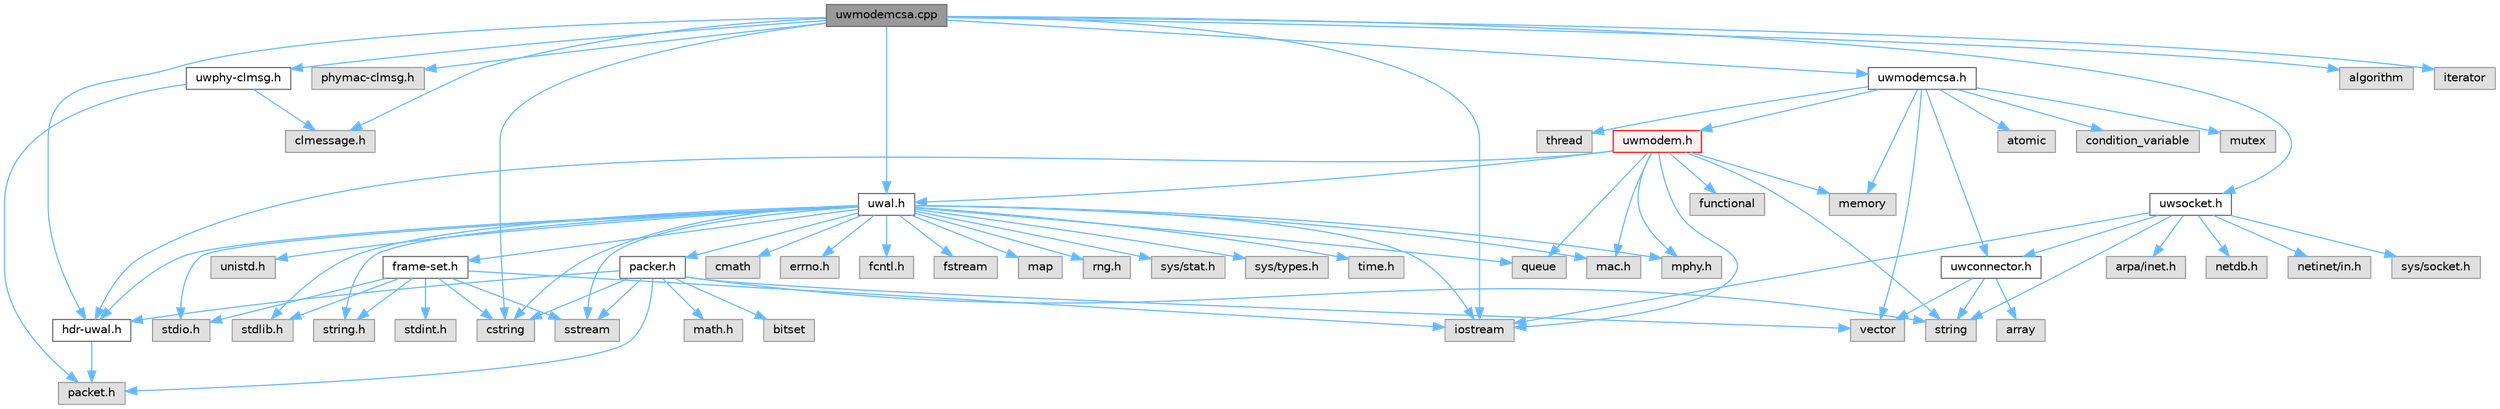 digraph "uwmodemcsa.cpp"
{
 // LATEX_PDF_SIZE
  bgcolor="transparent";
  edge [fontname=Helvetica,fontsize=10,labelfontname=Helvetica,labelfontsize=10];
  node [fontname=Helvetica,fontsize=10,shape=box,height=0.2,width=0.4];
  Node1 [id="Node000001",label="uwmodemcsa.cpp",height=0.2,width=0.4,color="gray40", fillcolor="grey60", style="filled", fontcolor="black",tooltip=" "];
  Node1 -> Node2 [id="edge1_Node000001_Node000002",color="steelblue1",style="solid",tooltip=" "];
  Node2 [id="Node000002",label="clmessage.h",height=0.2,width=0.4,color="grey60", fillcolor="#E0E0E0", style="filled",tooltip=" "];
  Node1 -> Node3 [id="edge2_Node000001_Node000003",color="steelblue1",style="solid",tooltip=" "];
  Node3 [id="Node000003",label="hdr-uwal.h",height=0.2,width=0.4,color="grey40", fillcolor="white", style="filled",URL="$hdr-uwal_8h.html",tooltip="Header of the class providing the Uwal header's description."];
  Node3 -> Node4 [id="edge3_Node000003_Node000004",color="steelblue1",style="solid",tooltip=" "];
  Node4 [id="Node000004",label="packet.h",height=0.2,width=0.4,color="grey60", fillcolor="#E0E0E0", style="filled",tooltip=" "];
  Node1 -> Node5 [id="edge4_Node000001_Node000005",color="steelblue1",style="solid",tooltip=" "];
  Node5 [id="Node000005",label="phymac-clmsg.h",height=0.2,width=0.4,color="grey60", fillcolor="#E0E0E0", style="filled",tooltip=" "];
  Node1 -> Node6 [id="edge5_Node000001_Node000006",color="steelblue1",style="solid",tooltip=" "];
  Node6 [id="Node000006",label="uwal.h",height=0.2,width=0.4,color="grey40", fillcolor="white", style="filled",URL="$uwal_8h.html",tooltip="Header of the main class that implements the adaptation layer between ns2/NS-Miracle and binary data ..."];
  Node6 -> Node7 [id="edge6_Node000006_Node000007",color="steelblue1",style="solid",tooltip=" "];
  Node7 [id="Node000007",label="frame-set.h",height=0.2,width=0.4,color="grey40", fillcolor="white", style="filled",URL="$frame-set_8h.html",tooltip="Header of the classes defining the frame elements (key and set) exploited by Uwal objects to reassebl..."];
  Node7 -> Node8 [id="edge7_Node000007_Node000008",color="steelblue1",style="solid",tooltip=" "];
  Node8 [id="Node000008",label="cstring",height=0.2,width=0.4,color="grey60", fillcolor="#E0E0E0", style="filled",tooltip=" "];
  Node7 -> Node9 [id="edge8_Node000007_Node000009",color="steelblue1",style="solid",tooltip=" "];
  Node9 [id="Node000009",label="iostream",height=0.2,width=0.4,color="grey60", fillcolor="#E0E0E0", style="filled",tooltip=" "];
  Node7 -> Node10 [id="edge9_Node000007_Node000010",color="steelblue1",style="solid",tooltip=" "];
  Node10 [id="Node000010",label="sstream",height=0.2,width=0.4,color="grey60", fillcolor="#E0E0E0", style="filled",tooltip=" "];
  Node7 -> Node11 [id="edge10_Node000007_Node000011",color="steelblue1",style="solid",tooltip=" "];
  Node11 [id="Node000011",label="stdio.h",height=0.2,width=0.4,color="grey60", fillcolor="#E0E0E0", style="filled",tooltip=" "];
  Node7 -> Node12 [id="edge11_Node000007_Node000012",color="steelblue1",style="solid",tooltip=" "];
  Node12 [id="Node000012",label="stdlib.h",height=0.2,width=0.4,color="grey60", fillcolor="#E0E0E0", style="filled",tooltip=" "];
  Node7 -> Node13 [id="edge12_Node000007_Node000013",color="steelblue1",style="solid",tooltip=" "];
  Node13 [id="Node000013",label="string.h",height=0.2,width=0.4,color="grey60", fillcolor="#E0E0E0", style="filled",tooltip=" "];
  Node7 -> Node14 [id="edge13_Node000007_Node000014",color="steelblue1",style="solid",tooltip=" "];
  Node14 [id="Node000014",label="stdint.h",height=0.2,width=0.4,color="grey60", fillcolor="#E0E0E0", style="filled",tooltip=" "];
  Node6 -> Node3 [id="edge14_Node000006_Node000003",color="steelblue1",style="solid",tooltip=" "];
  Node6 -> Node15 [id="edge15_Node000006_Node000015",color="steelblue1",style="solid",tooltip=" "];
  Node15 [id="Node000015",label="packer.h",height=0.2,width=0.4,color="grey40", fillcolor="white", style="filled",URL="$packer_8h.html",tooltip="Header of the class responsible to map an NS-Miracle packet into a bit stream, and vice-versa."];
  Node15 -> Node3 [id="edge16_Node000015_Node000003",color="steelblue1",style="solid",tooltip=" "];
  Node15 -> Node16 [id="edge17_Node000015_Node000016",color="steelblue1",style="solid",tooltip=" "];
  Node16 [id="Node000016",label="math.h",height=0.2,width=0.4,color="grey60", fillcolor="#E0E0E0", style="filled",tooltip=" "];
  Node15 -> Node4 [id="edge18_Node000015_Node000004",color="steelblue1",style="solid",tooltip=" "];
  Node15 -> Node17 [id="edge19_Node000015_Node000017",color="steelblue1",style="solid",tooltip=" "];
  Node17 [id="Node000017",label="bitset",height=0.2,width=0.4,color="grey60", fillcolor="#E0E0E0", style="filled",tooltip=" "];
  Node15 -> Node8 [id="edge20_Node000015_Node000008",color="steelblue1",style="solid",tooltip=" "];
  Node15 -> Node10 [id="edge21_Node000015_Node000010",color="steelblue1",style="solid",tooltip=" "];
  Node15 -> Node18 [id="edge22_Node000015_Node000018",color="steelblue1",style="solid",tooltip=" "];
  Node18 [id="Node000018",label="string",height=0.2,width=0.4,color="grey60", fillcolor="#E0E0E0", style="filled",tooltip=" "];
  Node15 -> Node19 [id="edge23_Node000015_Node000019",color="steelblue1",style="solid",tooltip=" "];
  Node19 [id="Node000019",label="vector",height=0.2,width=0.4,color="grey60", fillcolor="#E0E0E0", style="filled",tooltip=" "];
  Node6 -> Node20 [id="edge24_Node000006_Node000020",color="steelblue1",style="solid",tooltip=" "];
  Node20 [id="Node000020",label="mac.h",height=0.2,width=0.4,color="grey60", fillcolor="#E0E0E0", style="filled",tooltip=" "];
  Node6 -> Node21 [id="edge25_Node000006_Node000021",color="steelblue1",style="solid",tooltip=" "];
  Node21 [id="Node000021",label="mphy.h",height=0.2,width=0.4,color="grey60", fillcolor="#E0E0E0", style="filled",tooltip=" "];
  Node6 -> Node22 [id="edge26_Node000006_Node000022",color="steelblue1",style="solid",tooltip=" "];
  Node22 [id="Node000022",label="cmath",height=0.2,width=0.4,color="grey60", fillcolor="#E0E0E0", style="filled",tooltip=" "];
  Node6 -> Node8 [id="edge27_Node000006_Node000008",color="steelblue1",style="solid",tooltip=" "];
  Node6 -> Node23 [id="edge28_Node000006_Node000023",color="steelblue1",style="solid",tooltip=" "];
  Node23 [id="Node000023",label="errno.h",height=0.2,width=0.4,color="grey60", fillcolor="#E0E0E0", style="filled",tooltip=" "];
  Node6 -> Node24 [id="edge29_Node000006_Node000024",color="steelblue1",style="solid",tooltip=" "];
  Node24 [id="Node000024",label="fcntl.h",height=0.2,width=0.4,color="grey60", fillcolor="#E0E0E0", style="filled",tooltip=" "];
  Node6 -> Node25 [id="edge30_Node000006_Node000025",color="steelblue1",style="solid",tooltip=" "];
  Node25 [id="Node000025",label="fstream",height=0.2,width=0.4,color="grey60", fillcolor="#E0E0E0", style="filled",tooltip=" "];
  Node6 -> Node9 [id="edge31_Node000006_Node000009",color="steelblue1",style="solid",tooltip=" "];
  Node6 -> Node26 [id="edge32_Node000006_Node000026",color="steelblue1",style="solid",tooltip=" "];
  Node26 [id="Node000026",label="map",height=0.2,width=0.4,color="grey60", fillcolor="#E0E0E0", style="filled",tooltip=" "];
  Node6 -> Node27 [id="edge33_Node000006_Node000027",color="steelblue1",style="solid",tooltip=" "];
  Node27 [id="Node000027",label="queue",height=0.2,width=0.4,color="grey60", fillcolor="#E0E0E0", style="filled",tooltip=" "];
  Node6 -> Node28 [id="edge34_Node000006_Node000028",color="steelblue1",style="solid",tooltip=" "];
  Node28 [id="Node000028",label="rng.h",height=0.2,width=0.4,color="grey60", fillcolor="#E0E0E0", style="filled",tooltip=" "];
  Node6 -> Node10 [id="edge35_Node000006_Node000010",color="steelblue1",style="solid",tooltip=" "];
  Node6 -> Node11 [id="edge36_Node000006_Node000011",color="steelblue1",style="solid",tooltip=" "];
  Node6 -> Node12 [id="edge37_Node000006_Node000012",color="steelblue1",style="solid",tooltip=" "];
  Node6 -> Node13 [id="edge38_Node000006_Node000013",color="steelblue1",style="solid",tooltip=" "];
  Node6 -> Node29 [id="edge39_Node000006_Node000029",color="steelblue1",style="solid",tooltip=" "];
  Node29 [id="Node000029",label="sys/stat.h",height=0.2,width=0.4,color="grey60", fillcolor="#E0E0E0", style="filled",tooltip=" "];
  Node6 -> Node30 [id="edge40_Node000006_Node000030",color="steelblue1",style="solid",tooltip=" "];
  Node30 [id="Node000030",label="sys/types.h",height=0.2,width=0.4,color="grey60", fillcolor="#E0E0E0", style="filled",tooltip=" "];
  Node6 -> Node31 [id="edge41_Node000006_Node000031",color="steelblue1",style="solid",tooltip=" "];
  Node31 [id="Node000031",label="time.h",height=0.2,width=0.4,color="grey60", fillcolor="#E0E0E0", style="filled",tooltip=" "];
  Node6 -> Node32 [id="edge42_Node000006_Node000032",color="steelblue1",style="solid",tooltip=" "];
  Node32 [id="Node000032",label="unistd.h",height=0.2,width=0.4,color="grey60", fillcolor="#E0E0E0", style="filled",tooltip=" "];
  Node1 -> Node33 [id="edge43_Node000001_Node000033",color="steelblue1",style="solid",tooltip=" "];
  Node33 [id="Node000033",label="uwmodemcsa.h",height=0.2,width=0.4,color="grey40", fillcolor="white", style="filled",URL="$uwmodemcsa_8h.html",tooltip="Class that implements a generic modem driver for end-to-end communications."];
  Node33 -> Node34 [id="edge44_Node000033_Node000034",color="steelblue1",style="solid",tooltip=" "];
  Node34 [id="Node000034",label="uwconnector.h",height=0.2,width=0.4,color="grey40", fillcolor="white", style="filled",URL="$uwconnector_8h.html",tooltip="Generic class that provides a method to interface with the devices. Will be specialized for,..."];
  Node34 -> Node35 [id="edge45_Node000034_Node000035",color="steelblue1",style="solid",tooltip=" "];
  Node35 [id="Node000035",label="array",height=0.2,width=0.4,color="grey60", fillcolor="#E0E0E0", style="filled",tooltip=" "];
  Node34 -> Node18 [id="edge46_Node000034_Node000018",color="steelblue1",style="solid",tooltip=" "];
  Node34 -> Node19 [id="edge47_Node000034_Node000019",color="steelblue1",style="solid",tooltip=" "];
  Node33 -> Node36 [id="edge48_Node000033_Node000036",color="steelblue1",style="solid",tooltip=" "];
  Node36 [id="Node000036",label="uwmodem.h",height=0.2,width=0.4,color="red", fillcolor="#FFF0F0", style="filled",URL="$uwmodem_8h.html",tooltip="Header of the main class that implements the general interface between DESERT and real acoustic modem..."];
  Node36 -> Node9 [id="edge49_Node000036_Node000009",color="steelblue1",style="solid",tooltip=" "];
  Node36 -> Node37 [id="edge50_Node000036_Node000037",color="steelblue1",style="solid",tooltip=" "];
  Node37 [id="Node000037",label="memory",height=0.2,width=0.4,color="grey60", fillcolor="#E0E0E0", style="filled",tooltip=" "];
  Node36 -> Node27 [id="edge51_Node000036_Node000027",color="steelblue1",style="solid",tooltip=" "];
  Node36 -> Node18 [id="edge52_Node000036_Node000018",color="steelblue1",style="solid",tooltip=" "];
  Node36 -> Node38 [id="edge53_Node000036_Node000038",color="steelblue1",style="solid",tooltip=" "];
  Node38 [id="Node000038",label="functional",height=0.2,width=0.4,color="grey60", fillcolor="#E0E0E0", style="filled",tooltip=" "];
  Node36 -> Node3 [id="edge54_Node000036_Node000003",color="steelblue1",style="solid",tooltip=" "];
  Node36 -> Node20 [id="edge55_Node000036_Node000020",color="steelblue1",style="solid",tooltip=" "];
  Node36 -> Node21 [id="edge56_Node000036_Node000021",color="steelblue1",style="solid",tooltip=" "];
  Node36 -> Node6 [id="edge57_Node000036_Node000006",color="steelblue1",style="solid",tooltip=" "];
  Node33 -> Node42 [id="edge58_Node000033_Node000042",color="steelblue1",style="solid",tooltip=" "];
  Node42 [id="Node000042",label="atomic",height=0.2,width=0.4,color="grey60", fillcolor="#E0E0E0", style="filled",tooltip=" "];
  Node33 -> Node43 [id="edge59_Node000033_Node000043",color="steelblue1",style="solid",tooltip=" "];
  Node43 [id="Node000043",label="condition_variable",height=0.2,width=0.4,color="grey60", fillcolor="#E0E0E0", style="filled",tooltip=" "];
  Node33 -> Node37 [id="edge60_Node000033_Node000037",color="steelblue1",style="solid",tooltip=" "];
  Node33 -> Node44 [id="edge61_Node000033_Node000044",color="steelblue1",style="solid",tooltip=" "];
  Node44 [id="Node000044",label="mutex",height=0.2,width=0.4,color="grey60", fillcolor="#E0E0E0", style="filled",tooltip=" "];
  Node33 -> Node45 [id="edge62_Node000033_Node000045",color="steelblue1",style="solid",tooltip=" "];
  Node45 [id="Node000045",label="thread",height=0.2,width=0.4,color="grey60", fillcolor="#E0E0E0", style="filled",tooltip=" "];
  Node33 -> Node19 [id="edge63_Node000033_Node000019",color="steelblue1",style="solid",tooltip=" "];
  Node1 -> Node46 [id="edge64_Node000001_Node000046",color="steelblue1",style="solid",tooltip=" "];
  Node46 [id="Node000046",label="uwphy-clmsg.h",height=0.2,width=0.4,color="grey40", fillcolor="white", style="filled",URL="$uwphy-clmsg_8h.html",tooltip="Definition of ClMsgUwMmac class."];
  Node46 -> Node2 [id="edge65_Node000046_Node000002",color="steelblue1",style="solid",tooltip=" "];
  Node46 -> Node4 [id="edge66_Node000046_Node000004",color="steelblue1",style="solid",tooltip=" "];
  Node1 -> Node47 [id="edge67_Node000001_Node000047",color="steelblue1",style="solid",tooltip=" "];
  Node47 [id="Node000047",label="uwsocket.h",height=0.2,width=0.4,color="grey40", fillcolor="white", style="filled",URL="$uwsocket_8h.html",tooltip="Class that implements a connector and, specifically, the socket connector. BSD sockets are used,..."];
  Node47 -> Node34 [id="edge68_Node000047_Node000034",color="steelblue1",style="solid",tooltip=" "];
  Node47 -> Node48 [id="edge69_Node000047_Node000048",color="steelblue1",style="solid",tooltip=" "];
  Node48 [id="Node000048",label="arpa/inet.h",height=0.2,width=0.4,color="grey60", fillcolor="#E0E0E0", style="filled",tooltip=" "];
  Node47 -> Node49 [id="edge70_Node000047_Node000049",color="steelblue1",style="solid",tooltip=" "];
  Node49 [id="Node000049",label="netdb.h",height=0.2,width=0.4,color="grey60", fillcolor="#E0E0E0", style="filled",tooltip=" "];
  Node47 -> Node50 [id="edge71_Node000047_Node000050",color="steelblue1",style="solid",tooltip=" "];
  Node50 [id="Node000050",label="netinet/in.h",height=0.2,width=0.4,color="grey60", fillcolor="#E0E0E0", style="filled",tooltip=" "];
  Node47 -> Node18 [id="edge72_Node000047_Node000018",color="steelblue1",style="solid",tooltip=" "];
  Node47 -> Node51 [id="edge73_Node000047_Node000051",color="steelblue1",style="solid",tooltip=" "];
  Node51 [id="Node000051",label="sys/socket.h",height=0.2,width=0.4,color="grey60", fillcolor="#E0E0E0", style="filled",tooltip=" "];
  Node47 -> Node9 [id="edge74_Node000047_Node000009",color="steelblue1",style="solid",tooltip=" "];
  Node1 -> Node52 [id="edge75_Node000001_Node000052",color="steelblue1",style="solid",tooltip=" "];
  Node52 [id="Node000052",label="algorithm",height=0.2,width=0.4,color="grey60", fillcolor="#E0E0E0", style="filled",tooltip=" "];
  Node1 -> Node8 [id="edge76_Node000001_Node000008",color="steelblue1",style="solid",tooltip=" "];
  Node1 -> Node9 [id="edge77_Node000001_Node000009",color="steelblue1",style="solid",tooltip=" "];
  Node1 -> Node53 [id="edge78_Node000001_Node000053",color="steelblue1",style="solid",tooltip=" "];
  Node53 [id="Node000053",label="iterator",height=0.2,width=0.4,color="grey60", fillcolor="#E0E0E0", style="filled",tooltip=" "];
}
